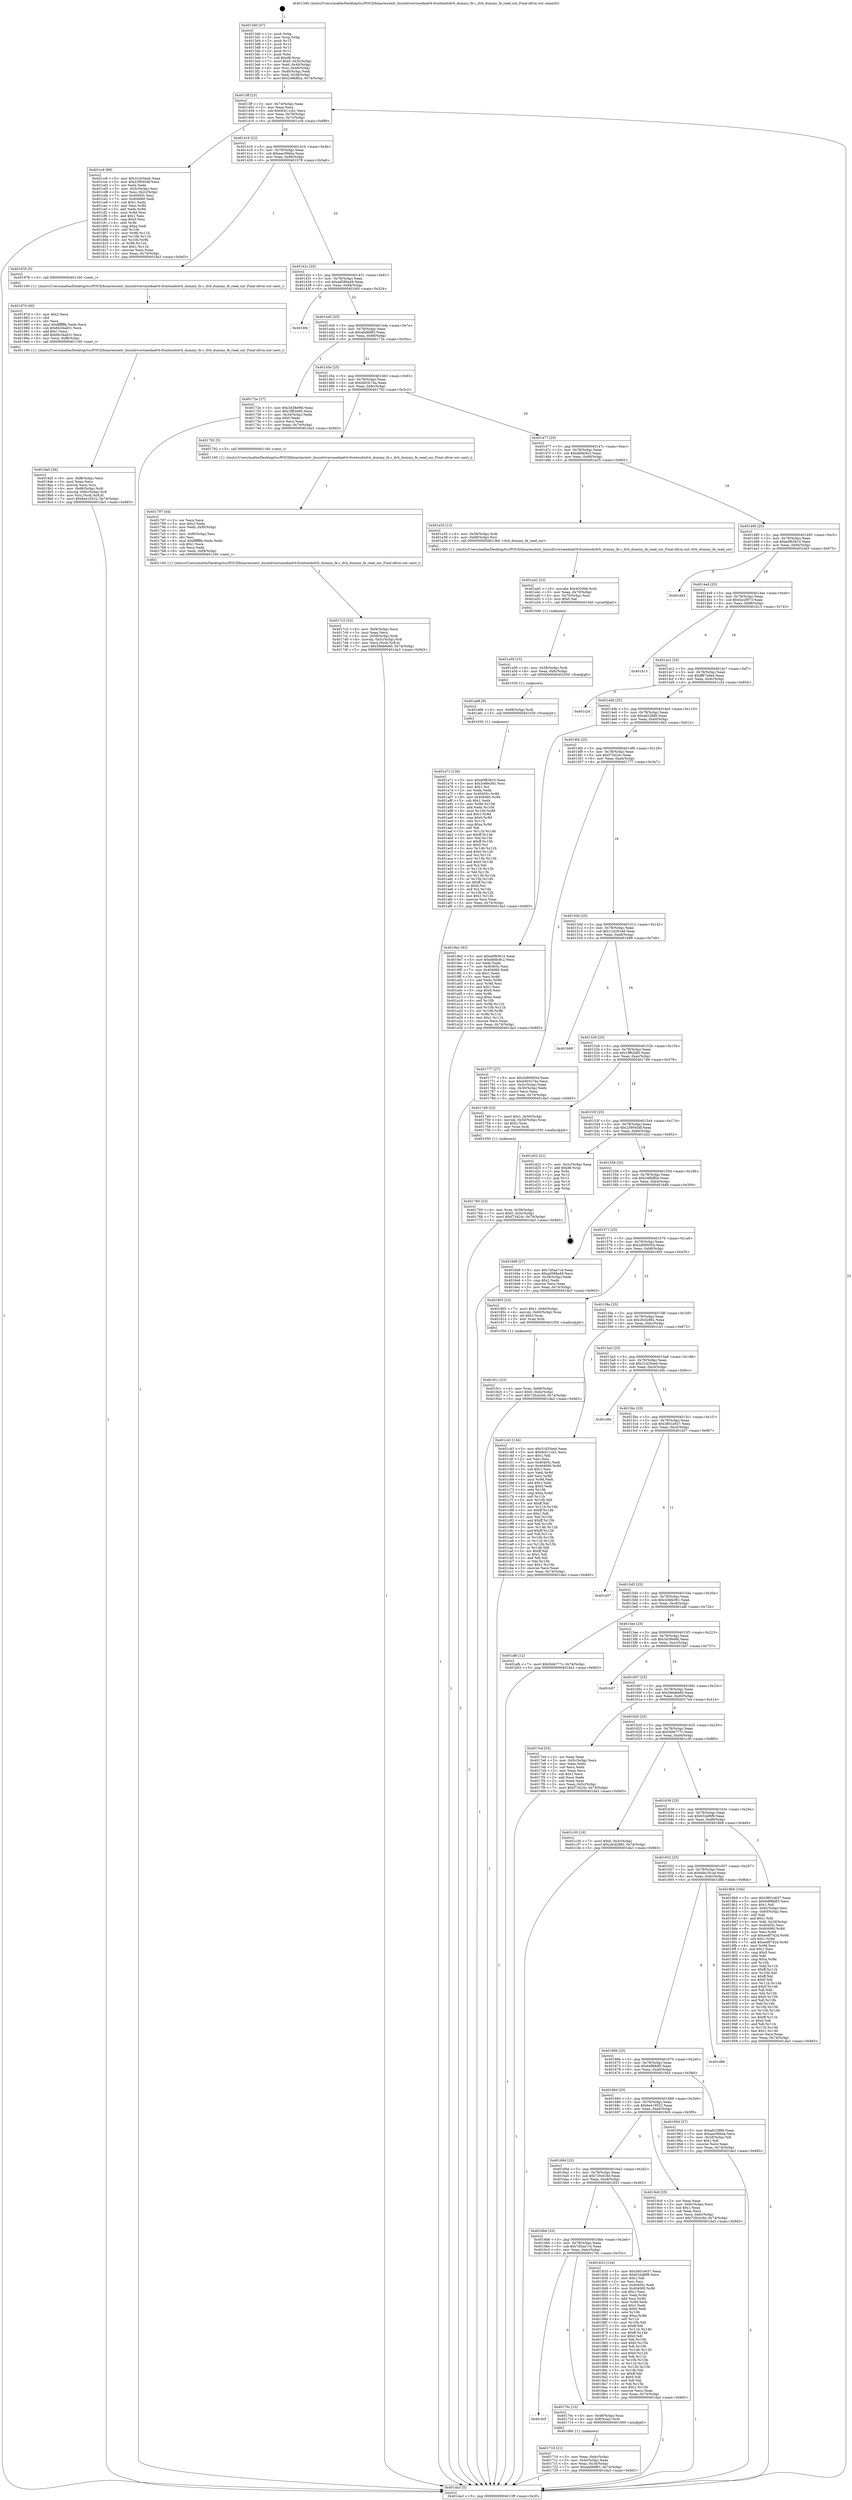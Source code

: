 digraph "0x4013d0" {
  label = "0x4013d0 (/mnt/c/Users/mathe/Desktop/tcc/POCII/binaries/extr_linuxdriversmediadvb-frontendsdvb_dummy_fe.c_dvb_dummy_fe_read_snr_Final-ollvm.out::main(0))"
  labelloc = "t"
  node[shape=record]

  Entry [label="",width=0.3,height=0.3,shape=circle,fillcolor=black,style=filled]
  "0x4013ff" [label="{
     0x4013ff [23]\l
     | [instrs]\l
     &nbsp;&nbsp;0x4013ff \<+3\>: mov -0x74(%rbp),%eax\l
     &nbsp;&nbsp;0x401402 \<+2\>: mov %eax,%ecx\l
     &nbsp;&nbsp;0x401404 \<+6\>: sub $0x9cb11cb1,%ecx\l
     &nbsp;&nbsp;0x40140a \<+3\>: mov %eax,-0x78(%rbp)\l
     &nbsp;&nbsp;0x40140d \<+3\>: mov %ecx,-0x7c(%rbp)\l
     &nbsp;&nbsp;0x401410 \<+6\>: je 0000000000401cc9 \<main+0x8f9\>\l
  }"]
  "0x401cc9" [label="{
     0x401cc9 [89]\l
     | [instrs]\l
     &nbsp;&nbsp;0x401cc9 \<+5\>: mov $0x31d35eeb,%eax\l
     &nbsp;&nbsp;0x401cce \<+5\>: mov $0x239045df,%ecx\l
     &nbsp;&nbsp;0x401cd3 \<+2\>: xor %edx,%edx\l
     &nbsp;&nbsp;0x401cd5 \<+3\>: mov -0x3c(%rbp),%esi\l
     &nbsp;&nbsp;0x401cd8 \<+3\>: mov %esi,-0x2c(%rbp)\l
     &nbsp;&nbsp;0x401cdb \<+7\>: mov 0x40405c,%esi\l
     &nbsp;&nbsp;0x401ce2 \<+7\>: mov 0x404060,%edi\l
     &nbsp;&nbsp;0x401ce9 \<+3\>: sub $0x1,%edx\l
     &nbsp;&nbsp;0x401cec \<+3\>: mov %esi,%r8d\l
     &nbsp;&nbsp;0x401cef \<+3\>: add %edx,%r8d\l
     &nbsp;&nbsp;0x401cf2 \<+4\>: imul %r8d,%esi\l
     &nbsp;&nbsp;0x401cf6 \<+3\>: and $0x1,%esi\l
     &nbsp;&nbsp;0x401cf9 \<+3\>: cmp $0x0,%esi\l
     &nbsp;&nbsp;0x401cfc \<+4\>: sete %r9b\l
     &nbsp;&nbsp;0x401d00 \<+3\>: cmp $0xa,%edi\l
     &nbsp;&nbsp;0x401d03 \<+4\>: setl %r10b\l
     &nbsp;&nbsp;0x401d07 \<+3\>: mov %r9b,%r11b\l
     &nbsp;&nbsp;0x401d0a \<+3\>: and %r10b,%r11b\l
     &nbsp;&nbsp;0x401d0d \<+3\>: xor %r10b,%r9b\l
     &nbsp;&nbsp;0x401d10 \<+3\>: or %r9b,%r11b\l
     &nbsp;&nbsp;0x401d13 \<+4\>: test $0x1,%r11b\l
     &nbsp;&nbsp;0x401d17 \<+3\>: cmovne %ecx,%eax\l
     &nbsp;&nbsp;0x401d1a \<+3\>: mov %eax,-0x74(%rbp)\l
     &nbsp;&nbsp;0x401d1d \<+5\>: jmp 0000000000401da3 \<main+0x9d3\>\l
  }"]
  "0x401416" [label="{
     0x401416 [22]\l
     | [instrs]\l
     &nbsp;&nbsp;0x401416 \<+5\>: jmp 000000000040141b \<main+0x4b\>\l
     &nbsp;&nbsp;0x40141b \<+3\>: mov -0x78(%rbp),%eax\l
     &nbsp;&nbsp;0x40141e \<+5\>: sub $0xaac06bba,%eax\l
     &nbsp;&nbsp;0x401423 \<+3\>: mov %eax,-0x80(%rbp)\l
     &nbsp;&nbsp;0x401426 \<+6\>: je 0000000000401978 \<main+0x5a8\>\l
  }"]
  Exit [label="",width=0.3,height=0.3,shape=circle,fillcolor=black,style=filled,peripheries=2]
  "0x401978" [label="{
     0x401978 [5]\l
     | [instrs]\l
     &nbsp;&nbsp;0x401978 \<+5\>: call 0000000000401160 \<next_i\>\l
     | [calls]\l
     &nbsp;&nbsp;0x401160 \{1\} (/mnt/c/Users/mathe/Desktop/tcc/POCII/binaries/extr_linuxdriversmediadvb-frontendsdvb_dummy_fe.c_dvb_dummy_fe_read_snr_Final-ollvm.out::next_i)\l
  }"]
  "0x40142c" [label="{
     0x40142c [25]\l
     | [instrs]\l
     &nbsp;&nbsp;0x40142c \<+5\>: jmp 0000000000401431 \<main+0x61\>\l
     &nbsp;&nbsp;0x401431 \<+3\>: mov -0x78(%rbp),%eax\l
     &nbsp;&nbsp;0x401434 \<+5\>: sub $0xad588a49,%eax\l
     &nbsp;&nbsp;0x401439 \<+6\>: mov %eax,-0x84(%rbp)\l
     &nbsp;&nbsp;0x40143f \<+6\>: je 00000000004016f4 \<main+0x324\>\l
  }"]
  "0x401a71" [label="{
     0x401a71 [138]\l
     | [instrs]\l
     &nbsp;&nbsp;0x401a71 \<+5\>: mov $0xe0f83810,%eax\l
     &nbsp;&nbsp;0x401a76 \<+5\>: mov $0x3c66e361,%esi\l
     &nbsp;&nbsp;0x401a7b \<+2\>: mov $0x1,%cl\l
     &nbsp;&nbsp;0x401a7d \<+2\>: xor %edx,%edx\l
     &nbsp;&nbsp;0x401a7f \<+8\>: mov 0x40405c,%r8d\l
     &nbsp;&nbsp;0x401a87 \<+8\>: mov 0x404060,%r9d\l
     &nbsp;&nbsp;0x401a8f \<+3\>: sub $0x1,%edx\l
     &nbsp;&nbsp;0x401a92 \<+3\>: mov %r8d,%r10d\l
     &nbsp;&nbsp;0x401a95 \<+3\>: add %edx,%r10d\l
     &nbsp;&nbsp;0x401a98 \<+4\>: imul %r10d,%r8d\l
     &nbsp;&nbsp;0x401a9c \<+4\>: and $0x1,%r8d\l
     &nbsp;&nbsp;0x401aa0 \<+4\>: cmp $0x0,%r8d\l
     &nbsp;&nbsp;0x401aa4 \<+4\>: sete %r11b\l
     &nbsp;&nbsp;0x401aa8 \<+4\>: cmp $0xa,%r9d\l
     &nbsp;&nbsp;0x401aac \<+3\>: setl %bl\l
     &nbsp;&nbsp;0x401aaf \<+3\>: mov %r11b,%r14b\l
     &nbsp;&nbsp;0x401ab2 \<+4\>: xor $0xff,%r14b\l
     &nbsp;&nbsp;0x401ab6 \<+3\>: mov %bl,%r15b\l
     &nbsp;&nbsp;0x401ab9 \<+4\>: xor $0xff,%r15b\l
     &nbsp;&nbsp;0x401abd \<+3\>: xor $0x0,%cl\l
     &nbsp;&nbsp;0x401ac0 \<+3\>: mov %r14b,%r12b\l
     &nbsp;&nbsp;0x401ac3 \<+4\>: and $0x0,%r12b\l
     &nbsp;&nbsp;0x401ac7 \<+3\>: and %cl,%r11b\l
     &nbsp;&nbsp;0x401aca \<+3\>: mov %r15b,%r13b\l
     &nbsp;&nbsp;0x401acd \<+4\>: and $0x0,%r13b\l
     &nbsp;&nbsp;0x401ad1 \<+2\>: and %cl,%bl\l
     &nbsp;&nbsp;0x401ad3 \<+3\>: or %r11b,%r12b\l
     &nbsp;&nbsp;0x401ad6 \<+3\>: or %bl,%r13b\l
     &nbsp;&nbsp;0x401ad9 \<+3\>: xor %r13b,%r12b\l
     &nbsp;&nbsp;0x401adc \<+3\>: or %r15b,%r14b\l
     &nbsp;&nbsp;0x401adf \<+4\>: xor $0xff,%r14b\l
     &nbsp;&nbsp;0x401ae3 \<+3\>: or $0x0,%cl\l
     &nbsp;&nbsp;0x401ae6 \<+3\>: and %cl,%r14b\l
     &nbsp;&nbsp;0x401ae9 \<+3\>: or %r14b,%r12b\l
     &nbsp;&nbsp;0x401aec \<+4\>: test $0x1,%r12b\l
     &nbsp;&nbsp;0x401af0 \<+3\>: cmovne %esi,%eax\l
     &nbsp;&nbsp;0x401af3 \<+3\>: mov %eax,-0x74(%rbp)\l
     &nbsp;&nbsp;0x401af6 \<+5\>: jmp 0000000000401da3 \<main+0x9d3\>\l
  }"]
  "0x4016f4" [label="{
     0x4016f4\l
  }", style=dashed]
  "0x401445" [label="{
     0x401445 [25]\l
     | [instrs]\l
     &nbsp;&nbsp;0x401445 \<+5\>: jmp 000000000040144a \<main+0x7a\>\l
     &nbsp;&nbsp;0x40144a \<+3\>: mov -0x78(%rbp),%eax\l
     &nbsp;&nbsp;0x40144d \<+5\>: sub $0xafa9df83,%eax\l
     &nbsp;&nbsp;0x401452 \<+6\>: mov %eax,-0x88(%rbp)\l
     &nbsp;&nbsp;0x401458 \<+6\>: je 000000000040172e \<main+0x35e\>\l
  }"]
  "0x401a68" [label="{
     0x401a68 [9]\l
     | [instrs]\l
     &nbsp;&nbsp;0x401a68 \<+4\>: mov -0x68(%rbp),%rdi\l
     &nbsp;&nbsp;0x401a6c \<+5\>: call 0000000000401030 \<free@plt\>\l
     | [calls]\l
     &nbsp;&nbsp;0x401030 \{1\} (unknown)\l
  }"]
  "0x40172e" [label="{
     0x40172e [27]\l
     | [instrs]\l
     &nbsp;&nbsp;0x40172e \<+5\>: mov $0x3d38e9fd,%eax\l
     &nbsp;&nbsp;0x401733 \<+5\>: mov $0x1ff82b85,%ecx\l
     &nbsp;&nbsp;0x401738 \<+3\>: mov -0x34(%rbp),%edx\l
     &nbsp;&nbsp;0x40173b \<+3\>: cmp $0x0,%edx\l
     &nbsp;&nbsp;0x40173e \<+3\>: cmove %ecx,%eax\l
     &nbsp;&nbsp;0x401741 \<+3\>: mov %eax,-0x74(%rbp)\l
     &nbsp;&nbsp;0x401744 \<+5\>: jmp 0000000000401da3 \<main+0x9d3\>\l
  }"]
  "0x40145e" [label="{
     0x40145e [25]\l
     | [instrs]\l
     &nbsp;&nbsp;0x40145e \<+5\>: jmp 0000000000401463 \<main+0x93\>\l
     &nbsp;&nbsp;0x401463 \<+3\>: mov -0x78(%rbp),%eax\l
     &nbsp;&nbsp;0x401466 \<+5\>: sub $0xd403c74a,%eax\l
     &nbsp;&nbsp;0x40146b \<+6\>: mov %eax,-0x8c(%rbp)\l
     &nbsp;&nbsp;0x401471 \<+6\>: je 0000000000401792 \<main+0x3c2\>\l
  }"]
  "0x401a59" [label="{
     0x401a59 [15]\l
     | [instrs]\l
     &nbsp;&nbsp;0x401a59 \<+4\>: mov -0x58(%rbp),%rdi\l
     &nbsp;&nbsp;0x401a5d \<+6\>: mov %eax,-0xfc(%rbp)\l
     &nbsp;&nbsp;0x401a63 \<+5\>: call 0000000000401030 \<free@plt\>\l
     | [calls]\l
     &nbsp;&nbsp;0x401030 \{1\} (unknown)\l
  }"]
  "0x401792" [label="{
     0x401792 [5]\l
     | [instrs]\l
     &nbsp;&nbsp;0x401792 \<+5\>: call 0000000000401160 \<next_i\>\l
     | [calls]\l
     &nbsp;&nbsp;0x401160 \{1\} (/mnt/c/Users/mathe/Desktop/tcc/POCII/binaries/extr_linuxdriversmediadvb-frontendsdvb_dummy_fe.c_dvb_dummy_fe_read_snr_Final-ollvm.out::next_i)\l
  }"]
  "0x401477" [label="{
     0x401477 [25]\l
     | [instrs]\l
     &nbsp;&nbsp;0x401477 \<+5\>: jmp 000000000040147c \<main+0xac\>\l
     &nbsp;&nbsp;0x40147c \<+3\>: mov -0x78(%rbp),%eax\l
     &nbsp;&nbsp;0x40147f \<+5\>: sub $0xdbfdc9c2,%eax\l
     &nbsp;&nbsp;0x401484 \<+6\>: mov %eax,-0x90(%rbp)\l
     &nbsp;&nbsp;0x40148a \<+6\>: je 0000000000401a35 \<main+0x665\>\l
  }"]
  "0x401a42" [label="{
     0x401a42 [23]\l
     | [instrs]\l
     &nbsp;&nbsp;0x401a42 \<+10\>: movabs $0x4020b6,%rdi\l
     &nbsp;&nbsp;0x401a4c \<+3\>: mov %eax,-0x70(%rbp)\l
     &nbsp;&nbsp;0x401a4f \<+3\>: mov -0x70(%rbp),%esi\l
     &nbsp;&nbsp;0x401a52 \<+2\>: mov $0x0,%al\l
     &nbsp;&nbsp;0x401a54 \<+5\>: call 0000000000401040 \<printf@plt\>\l
     | [calls]\l
     &nbsp;&nbsp;0x401040 \{1\} (unknown)\l
  }"]
  "0x401a35" [label="{
     0x401a35 [13]\l
     | [instrs]\l
     &nbsp;&nbsp;0x401a35 \<+4\>: mov -0x58(%rbp),%rdi\l
     &nbsp;&nbsp;0x401a39 \<+4\>: mov -0x68(%rbp),%rsi\l
     &nbsp;&nbsp;0x401a3d \<+5\>: call 00000000004013b0 \<dvb_dummy_fe_read_snr\>\l
     | [calls]\l
     &nbsp;&nbsp;0x4013b0 \{1\} (/mnt/c/Users/mathe/Desktop/tcc/POCII/binaries/extr_linuxdriversmediadvb-frontendsdvb_dummy_fe.c_dvb_dummy_fe_read_snr_Final-ollvm.out::dvb_dummy_fe_read_snr)\l
  }"]
  "0x401490" [label="{
     0x401490 [25]\l
     | [instrs]\l
     &nbsp;&nbsp;0x401490 \<+5\>: jmp 0000000000401495 \<main+0xc5\>\l
     &nbsp;&nbsp;0x401495 \<+3\>: mov -0x78(%rbp),%eax\l
     &nbsp;&nbsp;0x401498 \<+5\>: sub $0xe0f83810,%eax\l
     &nbsp;&nbsp;0x40149d \<+6\>: mov %eax,-0x94(%rbp)\l
     &nbsp;&nbsp;0x4014a3 \<+6\>: je 0000000000401d43 \<main+0x973\>\l
  }"]
  "0x4019a5" [label="{
     0x4019a5 [36]\l
     | [instrs]\l
     &nbsp;&nbsp;0x4019a5 \<+6\>: mov -0xf8(%rbp),%ecx\l
     &nbsp;&nbsp;0x4019ab \<+3\>: imul %eax,%ecx\l
     &nbsp;&nbsp;0x4019ae \<+3\>: movslq %ecx,%rsi\l
     &nbsp;&nbsp;0x4019b1 \<+4\>: mov -0x68(%rbp),%rdi\l
     &nbsp;&nbsp;0x4019b5 \<+4\>: movslq -0x6c(%rbp),%r8\l
     &nbsp;&nbsp;0x4019b9 \<+4\>: mov %rsi,(%rdi,%r8,8)\l
     &nbsp;&nbsp;0x4019bd \<+7\>: movl $0x6e419522,-0x74(%rbp)\l
     &nbsp;&nbsp;0x4019c4 \<+5\>: jmp 0000000000401da3 \<main+0x9d3\>\l
  }"]
  "0x401d43" [label="{
     0x401d43\l
  }", style=dashed]
  "0x4014a9" [label="{
     0x4014a9 [25]\l
     | [instrs]\l
     &nbsp;&nbsp;0x4014a9 \<+5\>: jmp 00000000004014ae \<main+0xde\>\l
     &nbsp;&nbsp;0x4014ae \<+3\>: mov -0x78(%rbp),%eax\l
     &nbsp;&nbsp;0x4014b1 \<+5\>: sub $0xf2e2f973,%eax\l
     &nbsp;&nbsp;0x4014b6 \<+6\>: mov %eax,-0x98(%rbp)\l
     &nbsp;&nbsp;0x4014bc \<+6\>: je 0000000000401b13 \<main+0x743\>\l
  }"]
  "0x40197d" [label="{
     0x40197d [40]\l
     | [instrs]\l
     &nbsp;&nbsp;0x40197d \<+5\>: mov $0x2,%ecx\l
     &nbsp;&nbsp;0x401982 \<+1\>: cltd\l
     &nbsp;&nbsp;0x401983 \<+2\>: idiv %ecx\l
     &nbsp;&nbsp;0x401985 \<+6\>: imul $0xfffffffe,%edx,%ecx\l
     &nbsp;&nbsp;0x40198b \<+6\>: sub $0x6b34ad31,%ecx\l
     &nbsp;&nbsp;0x401991 \<+3\>: add $0x1,%ecx\l
     &nbsp;&nbsp;0x401994 \<+6\>: add $0x6b34ad31,%ecx\l
     &nbsp;&nbsp;0x40199a \<+6\>: mov %ecx,-0xf8(%rbp)\l
     &nbsp;&nbsp;0x4019a0 \<+5\>: call 0000000000401160 \<next_i\>\l
     | [calls]\l
     &nbsp;&nbsp;0x401160 \{1\} (/mnt/c/Users/mathe/Desktop/tcc/POCII/binaries/extr_linuxdriversmediadvb-frontendsdvb_dummy_fe.c_dvb_dummy_fe_read_snr_Final-ollvm.out::next_i)\l
  }"]
  "0x401b13" [label="{
     0x401b13\l
  }", style=dashed]
  "0x4014c2" [label="{
     0x4014c2 [25]\l
     | [instrs]\l
     &nbsp;&nbsp;0x4014c2 \<+5\>: jmp 00000000004014c7 \<main+0xf7\>\l
     &nbsp;&nbsp;0x4014c7 \<+3\>: mov -0x78(%rbp),%eax\l
     &nbsp;&nbsp;0x4014ca \<+5\>: sub $0xff67a9a4,%eax\l
     &nbsp;&nbsp;0x4014cf \<+6\>: mov %eax,-0x9c(%rbp)\l
     &nbsp;&nbsp;0x4014d5 \<+6\>: je 0000000000401c24 \<main+0x854\>\l
  }"]
  "0x40181c" [label="{
     0x40181c [23]\l
     | [instrs]\l
     &nbsp;&nbsp;0x40181c \<+4\>: mov %rax,-0x68(%rbp)\l
     &nbsp;&nbsp;0x401820 \<+7\>: movl $0x0,-0x6c(%rbp)\l
     &nbsp;&nbsp;0x401827 \<+7\>: movl $0x72fcd16d,-0x74(%rbp)\l
     &nbsp;&nbsp;0x40182e \<+5\>: jmp 0000000000401da3 \<main+0x9d3\>\l
  }"]
  "0x401c24" [label="{
     0x401c24\l
  }", style=dashed]
  "0x4014db" [label="{
     0x4014db [25]\l
     | [instrs]\l
     &nbsp;&nbsp;0x4014db \<+5\>: jmp 00000000004014e0 \<main+0x110\>\l
     &nbsp;&nbsp;0x4014e0 \<+3\>: mov -0x78(%rbp),%eax\l
     &nbsp;&nbsp;0x4014e3 \<+5\>: sub $0xa622886,%eax\l
     &nbsp;&nbsp;0x4014e8 \<+6\>: mov %eax,-0xa0(%rbp)\l
     &nbsp;&nbsp;0x4014ee \<+6\>: je 00000000004019e2 \<main+0x612\>\l
  }"]
  "0x4017c3" [label="{
     0x4017c3 [33]\l
     | [instrs]\l
     &nbsp;&nbsp;0x4017c3 \<+6\>: mov -0xf4(%rbp),%ecx\l
     &nbsp;&nbsp;0x4017c9 \<+3\>: imul %eax,%ecx\l
     &nbsp;&nbsp;0x4017cc \<+4\>: mov -0x58(%rbp),%rdi\l
     &nbsp;&nbsp;0x4017d0 \<+4\>: movslq -0x5c(%rbp),%r8\l
     &nbsp;&nbsp;0x4017d4 \<+4\>: mov %ecx,(%rdi,%r8,4)\l
     &nbsp;&nbsp;0x4017d8 \<+7\>: movl $0x58eb6e60,-0x74(%rbp)\l
     &nbsp;&nbsp;0x4017df \<+5\>: jmp 0000000000401da3 \<main+0x9d3\>\l
  }"]
  "0x4019e2" [label="{
     0x4019e2 [83]\l
     | [instrs]\l
     &nbsp;&nbsp;0x4019e2 \<+5\>: mov $0xe0f83810,%eax\l
     &nbsp;&nbsp;0x4019e7 \<+5\>: mov $0xdbfdc9c2,%ecx\l
     &nbsp;&nbsp;0x4019ec \<+2\>: xor %edx,%edx\l
     &nbsp;&nbsp;0x4019ee \<+7\>: mov 0x40405c,%esi\l
     &nbsp;&nbsp;0x4019f5 \<+7\>: mov 0x404060,%edi\l
     &nbsp;&nbsp;0x4019fc \<+3\>: sub $0x1,%edx\l
     &nbsp;&nbsp;0x4019ff \<+3\>: mov %esi,%r8d\l
     &nbsp;&nbsp;0x401a02 \<+3\>: add %edx,%r8d\l
     &nbsp;&nbsp;0x401a05 \<+4\>: imul %r8d,%esi\l
     &nbsp;&nbsp;0x401a09 \<+3\>: and $0x1,%esi\l
     &nbsp;&nbsp;0x401a0c \<+3\>: cmp $0x0,%esi\l
     &nbsp;&nbsp;0x401a0f \<+4\>: sete %r9b\l
     &nbsp;&nbsp;0x401a13 \<+3\>: cmp $0xa,%edi\l
     &nbsp;&nbsp;0x401a16 \<+4\>: setl %r10b\l
     &nbsp;&nbsp;0x401a1a \<+3\>: mov %r9b,%r11b\l
     &nbsp;&nbsp;0x401a1d \<+3\>: and %r10b,%r11b\l
     &nbsp;&nbsp;0x401a20 \<+3\>: xor %r10b,%r9b\l
     &nbsp;&nbsp;0x401a23 \<+3\>: or %r9b,%r11b\l
     &nbsp;&nbsp;0x401a26 \<+4\>: test $0x1,%r11b\l
     &nbsp;&nbsp;0x401a2a \<+3\>: cmovne %ecx,%eax\l
     &nbsp;&nbsp;0x401a2d \<+3\>: mov %eax,-0x74(%rbp)\l
     &nbsp;&nbsp;0x401a30 \<+5\>: jmp 0000000000401da3 \<main+0x9d3\>\l
  }"]
  "0x4014f4" [label="{
     0x4014f4 [25]\l
     | [instrs]\l
     &nbsp;&nbsp;0x4014f4 \<+5\>: jmp 00000000004014f9 \<main+0x129\>\l
     &nbsp;&nbsp;0x4014f9 \<+3\>: mov -0x78(%rbp),%eax\l
     &nbsp;&nbsp;0x4014fc \<+5\>: sub $0xf73424c,%eax\l
     &nbsp;&nbsp;0x401501 \<+6\>: mov %eax,-0xa4(%rbp)\l
     &nbsp;&nbsp;0x401507 \<+6\>: je 0000000000401777 \<main+0x3a7\>\l
  }"]
  "0x401797" [label="{
     0x401797 [44]\l
     | [instrs]\l
     &nbsp;&nbsp;0x401797 \<+2\>: xor %ecx,%ecx\l
     &nbsp;&nbsp;0x401799 \<+5\>: mov $0x2,%edx\l
     &nbsp;&nbsp;0x40179e \<+6\>: mov %edx,-0xf0(%rbp)\l
     &nbsp;&nbsp;0x4017a4 \<+1\>: cltd\l
     &nbsp;&nbsp;0x4017a5 \<+6\>: mov -0xf0(%rbp),%esi\l
     &nbsp;&nbsp;0x4017ab \<+2\>: idiv %esi\l
     &nbsp;&nbsp;0x4017ad \<+6\>: imul $0xfffffffe,%edx,%edx\l
     &nbsp;&nbsp;0x4017b3 \<+3\>: sub $0x1,%ecx\l
     &nbsp;&nbsp;0x4017b6 \<+2\>: sub %ecx,%edx\l
     &nbsp;&nbsp;0x4017b8 \<+6\>: mov %edx,-0xf4(%rbp)\l
     &nbsp;&nbsp;0x4017be \<+5\>: call 0000000000401160 \<next_i\>\l
     | [calls]\l
     &nbsp;&nbsp;0x401160 \{1\} (/mnt/c/Users/mathe/Desktop/tcc/POCII/binaries/extr_linuxdriversmediadvb-frontendsdvb_dummy_fe.c_dvb_dummy_fe_read_snr_Final-ollvm.out::next_i)\l
  }"]
  "0x401777" [label="{
     0x401777 [27]\l
     | [instrs]\l
     &nbsp;&nbsp;0x401777 \<+5\>: mov $0x2d009554,%eax\l
     &nbsp;&nbsp;0x40177c \<+5\>: mov $0xd403c74a,%ecx\l
     &nbsp;&nbsp;0x401781 \<+3\>: mov -0x5c(%rbp),%edx\l
     &nbsp;&nbsp;0x401784 \<+3\>: cmp -0x50(%rbp),%edx\l
     &nbsp;&nbsp;0x401787 \<+3\>: cmovl %ecx,%eax\l
     &nbsp;&nbsp;0x40178a \<+3\>: mov %eax,-0x74(%rbp)\l
     &nbsp;&nbsp;0x40178d \<+5\>: jmp 0000000000401da3 \<main+0x9d3\>\l
  }"]
  "0x40150d" [label="{
     0x40150d [25]\l
     | [instrs]\l
     &nbsp;&nbsp;0x40150d \<+5\>: jmp 0000000000401512 \<main+0x142\>\l
     &nbsp;&nbsp;0x401512 \<+3\>: mov -0x78(%rbp),%eax\l
     &nbsp;&nbsp;0x401515 \<+5\>: sub $0x124291dd,%eax\l
     &nbsp;&nbsp;0x40151a \<+6\>: mov %eax,-0xa8(%rbp)\l
     &nbsp;&nbsp;0x401520 \<+6\>: je 0000000000401b99 \<main+0x7c9\>\l
  }"]
  "0x401760" [label="{
     0x401760 [23]\l
     | [instrs]\l
     &nbsp;&nbsp;0x401760 \<+4\>: mov %rax,-0x58(%rbp)\l
     &nbsp;&nbsp;0x401764 \<+7\>: movl $0x0,-0x5c(%rbp)\l
     &nbsp;&nbsp;0x40176b \<+7\>: movl $0xf73424c,-0x74(%rbp)\l
     &nbsp;&nbsp;0x401772 \<+5\>: jmp 0000000000401da3 \<main+0x9d3\>\l
  }"]
  "0x401b99" [label="{
     0x401b99\l
  }", style=dashed]
  "0x401526" [label="{
     0x401526 [25]\l
     | [instrs]\l
     &nbsp;&nbsp;0x401526 \<+5\>: jmp 000000000040152b \<main+0x15b\>\l
     &nbsp;&nbsp;0x40152b \<+3\>: mov -0x78(%rbp),%eax\l
     &nbsp;&nbsp;0x40152e \<+5\>: sub $0x1ff82b85,%eax\l
     &nbsp;&nbsp;0x401533 \<+6\>: mov %eax,-0xac(%rbp)\l
     &nbsp;&nbsp;0x401539 \<+6\>: je 0000000000401749 \<main+0x379\>\l
  }"]
  "0x401719" [label="{
     0x401719 [21]\l
     | [instrs]\l
     &nbsp;&nbsp;0x401719 \<+3\>: mov %eax,-0x4c(%rbp)\l
     &nbsp;&nbsp;0x40171c \<+3\>: mov -0x4c(%rbp),%eax\l
     &nbsp;&nbsp;0x40171f \<+3\>: mov %eax,-0x34(%rbp)\l
     &nbsp;&nbsp;0x401722 \<+7\>: movl $0xafa9df83,-0x74(%rbp)\l
     &nbsp;&nbsp;0x401729 \<+5\>: jmp 0000000000401da3 \<main+0x9d3\>\l
  }"]
  "0x401749" [label="{
     0x401749 [23]\l
     | [instrs]\l
     &nbsp;&nbsp;0x401749 \<+7\>: movl $0x1,-0x50(%rbp)\l
     &nbsp;&nbsp;0x401750 \<+4\>: movslq -0x50(%rbp),%rax\l
     &nbsp;&nbsp;0x401754 \<+4\>: shl $0x2,%rax\l
     &nbsp;&nbsp;0x401758 \<+3\>: mov %rax,%rdi\l
     &nbsp;&nbsp;0x40175b \<+5\>: call 0000000000401050 \<malloc@plt\>\l
     | [calls]\l
     &nbsp;&nbsp;0x401050 \{1\} (unknown)\l
  }"]
  "0x40153f" [label="{
     0x40153f [25]\l
     | [instrs]\l
     &nbsp;&nbsp;0x40153f \<+5\>: jmp 0000000000401544 \<main+0x174\>\l
     &nbsp;&nbsp;0x401544 \<+3\>: mov -0x78(%rbp),%eax\l
     &nbsp;&nbsp;0x401547 \<+5\>: sub $0x239045df,%eax\l
     &nbsp;&nbsp;0x40154c \<+6\>: mov %eax,-0xb0(%rbp)\l
     &nbsp;&nbsp;0x401552 \<+6\>: je 0000000000401d22 \<main+0x952\>\l
  }"]
  "0x4016cf" [label="{
     0x4016cf\l
  }", style=dashed]
  "0x401d22" [label="{
     0x401d22 [21]\l
     | [instrs]\l
     &nbsp;&nbsp;0x401d22 \<+3\>: mov -0x2c(%rbp),%eax\l
     &nbsp;&nbsp;0x401d25 \<+7\>: add $0xd8,%rsp\l
     &nbsp;&nbsp;0x401d2c \<+1\>: pop %rbx\l
     &nbsp;&nbsp;0x401d2d \<+2\>: pop %r12\l
     &nbsp;&nbsp;0x401d2f \<+2\>: pop %r13\l
     &nbsp;&nbsp;0x401d31 \<+2\>: pop %r14\l
     &nbsp;&nbsp;0x401d33 \<+2\>: pop %r15\l
     &nbsp;&nbsp;0x401d35 \<+1\>: pop %rbp\l
     &nbsp;&nbsp;0x401d36 \<+1\>: ret\l
  }"]
  "0x401558" [label="{
     0x401558 [25]\l
     | [instrs]\l
     &nbsp;&nbsp;0x401558 \<+5\>: jmp 000000000040155d \<main+0x18d\>\l
     &nbsp;&nbsp;0x40155d \<+3\>: mov -0x78(%rbp),%eax\l
     &nbsp;&nbsp;0x401560 \<+5\>: sub $0x248bff2a,%eax\l
     &nbsp;&nbsp;0x401565 \<+6\>: mov %eax,-0xb4(%rbp)\l
     &nbsp;&nbsp;0x40156b \<+6\>: je 00000000004016d9 \<main+0x309\>\l
  }"]
  "0x40170c" [label="{
     0x40170c [13]\l
     | [instrs]\l
     &nbsp;&nbsp;0x40170c \<+4\>: mov -0x48(%rbp),%rax\l
     &nbsp;&nbsp;0x401710 \<+4\>: mov 0x8(%rax),%rdi\l
     &nbsp;&nbsp;0x401714 \<+5\>: call 0000000000401060 \<atoi@plt\>\l
     | [calls]\l
     &nbsp;&nbsp;0x401060 \{1\} (unknown)\l
  }"]
  "0x4016d9" [label="{
     0x4016d9 [27]\l
     | [instrs]\l
     &nbsp;&nbsp;0x4016d9 \<+5\>: mov $0x7d5aa7c4,%eax\l
     &nbsp;&nbsp;0x4016de \<+5\>: mov $0xad588a49,%ecx\l
     &nbsp;&nbsp;0x4016e3 \<+3\>: mov -0x38(%rbp),%edx\l
     &nbsp;&nbsp;0x4016e6 \<+3\>: cmp $0x2,%edx\l
     &nbsp;&nbsp;0x4016e9 \<+3\>: cmovne %ecx,%eax\l
     &nbsp;&nbsp;0x4016ec \<+3\>: mov %eax,-0x74(%rbp)\l
     &nbsp;&nbsp;0x4016ef \<+5\>: jmp 0000000000401da3 \<main+0x9d3\>\l
  }"]
  "0x401571" [label="{
     0x401571 [25]\l
     | [instrs]\l
     &nbsp;&nbsp;0x401571 \<+5\>: jmp 0000000000401576 \<main+0x1a6\>\l
     &nbsp;&nbsp;0x401576 \<+3\>: mov -0x78(%rbp),%eax\l
     &nbsp;&nbsp;0x401579 \<+5\>: sub $0x2d009554,%eax\l
     &nbsp;&nbsp;0x40157e \<+6\>: mov %eax,-0xb8(%rbp)\l
     &nbsp;&nbsp;0x401584 \<+6\>: je 0000000000401805 \<main+0x435\>\l
  }"]
  "0x401da3" [label="{
     0x401da3 [5]\l
     | [instrs]\l
     &nbsp;&nbsp;0x401da3 \<+5\>: jmp 00000000004013ff \<main+0x2f\>\l
  }"]
  "0x4013d0" [label="{
     0x4013d0 [47]\l
     | [instrs]\l
     &nbsp;&nbsp;0x4013d0 \<+1\>: push %rbp\l
     &nbsp;&nbsp;0x4013d1 \<+3\>: mov %rsp,%rbp\l
     &nbsp;&nbsp;0x4013d4 \<+2\>: push %r15\l
     &nbsp;&nbsp;0x4013d6 \<+2\>: push %r14\l
     &nbsp;&nbsp;0x4013d8 \<+2\>: push %r13\l
     &nbsp;&nbsp;0x4013da \<+2\>: push %r12\l
     &nbsp;&nbsp;0x4013dc \<+1\>: push %rbx\l
     &nbsp;&nbsp;0x4013dd \<+7\>: sub $0xd8,%rsp\l
     &nbsp;&nbsp;0x4013e4 \<+7\>: movl $0x0,-0x3c(%rbp)\l
     &nbsp;&nbsp;0x4013eb \<+3\>: mov %edi,-0x40(%rbp)\l
     &nbsp;&nbsp;0x4013ee \<+4\>: mov %rsi,-0x48(%rbp)\l
     &nbsp;&nbsp;0x4013f2 \<+3\>: mov -0x40(%rbp),%edi\l
     &nbsp;&nbsp;0x4013f5 \<+3\>: mov %edi,-0x38(%rbp)\l
     &nbsp;&nbsp;0x4013f8 \<+7\>: movl $0x248bff2a,-0x74(%rbp)\l
  }"]
  "0x4016b6" [label="{
     0x4016b6 [25]\l
     | [instrs]\l
     &nbsp;&nbsp;0x4016b6 \<+5\>: jmp 00000000004016bb \<main+0x2eb\>\l
     &nbsp;&nbsp;0x4016bb \<+3\>: mov -0x78(%rbp),%eax\l
     &nbsp;&nbsp;0x4016be \<+5\>: sub $0x7d5aa7c4,%eax\l
     &nbsp;&nbsp;0x4016c3 \<+6\>: mov %eax,-0xec(%rbp)\l
     &nbsp;&nbsp;0x4016c9 \<+6\>: je 000000000040170c \<main+0x33c\>\l
  }"]
  "0x401805" [label="{
     0x401805 [23]\l
     | [instrs]\l
     &nbsp;&nbsp;0x401805 \<+7\>: movl $0x1,-0x60(%rbp)\l
     &nbsp;&nbsp;0x40180c \<+4\>: movslq -0x60(%rbp),%rax\l
     &nbsp;&nbsp;0x401810 \<+4\>: shl $0x3,%rax\l
     &nbsp;&nbsp;0x401814 \<+3\>: mov %rax,%rdi\l
     &nbsp;&nbsp;0x401817 \<+5\>: call 0000000000401050 \<malloc@plt\>\l
     | [calls]\l
     &nbsp;&nbsp;0x401050 \{1\} (unknown)\l
  }"]
  "0x40158a" [label="{
     0x40158a [25]\l
     | [instrs]\l
     &nbsp;&nbsp;0x40158a \<+5\>: jmp 000000000040158f \<main+0x1bf\>\l
     &nbsp;&nbsp;0x40158f \<+3\>: mov -0x78(%rbp),%eax\l
     &nbsp;&nbsp;0x401592 \<+5\>: sub $0x2fcd2882,%eax\l
     &nbsp;&nbsp;0x401597 \<+6\>: mov %eax,-0xbc(%rbp)\l
     &nbsp;&nbsp;0x40159d \<+6\>: je 0000000000401c43 \<main+0x873\>\l
  }"]
  "0x401833" [label="{
     0x401833 [134]\l
     | [instrs]\l
     &nbsp;&nbsp;0x401833 \<+5\>: mov $0x3801e637,%eax\l
     &nbsp;&nbsp;0x401838 \<+5\>: mov $0x632ef6f9,%ecx\l
     &nbsp;&nbsp;0x40183d \<+2\>: mov $0x1,%dl\l
     &nbsp;&nbsp;0x40183f \<+2\>: xor %esi,%esi\l
     &nbsp;&nbsp;0x401841 \<+7\>: mov 0x40405c,%edi\l
     &nbsp;&nbsp;0x401848 \<+8\>: mov 0x404060,%r8d\l
     &nbsp;&nbsp;0x401850 \<+3\>: sub $0x1,%esi\l
     &nbsp;&nbsp;0x401853 \<+3\>: mov %edi,%r9d\l
     &nbsp;&nbsp;0x401856 \<+3\>: add %esi,%r9d\l
     &nbsp;&nbsp;0x401859 \<+4\>: imul %r9d,%edi\l
     &nbsp;&nbsp;0x40185d \<+3\>: and $0x1,%edi\l
     &nbsp;&nbsp;0x401860 \<+3\>: cmp $0x0,%edi\l
     &nbsp;&nbsp;0x401863 \<+4\>: sete %r10b\l
     &nbsp;&nbsp;0x401867 \<+4\>: cmp $0xa,%r8d\l
     &nbsp;&nbsp;0x40186b \<+4\>: setl %r11b\l
     &nbsp;&nbsp;0x40186f \<+3\>: mov %r10b,%bl\l
     &nbsp;&nbsp;0x401872 \<+3\>: xor $0xff,%bl\l
     &nbsp;&nbsp;0x401875 \<+3\>: mov %r11b,%r14b\l
     &nbsp;&nbsp;0x401878 \<+4\>: xor $0xff,%r14b\l
     &nbsp;&nbsp;0x40187c \<+3\>: xor $0x0,%dl\l
     &nbsp;&nbsp;0x40187f \<+3\>: mov %bl,%r15b\l
     &nbsp;&nbsp;0x401882 \<+4\>: and $0x0,%r15b\l
     &nbsp;&nbsp;0x401886 \<+3\>: and %dl,%r10b\l
     &nbsp;&nbsp;0x401889 \<+3\>: mov %r14b,%r12b\l
     &nbsp;&nbsp;0x40188c \<+4\>: and $0x0,%r12b\l
     &nbsp;&nbsp;0x401890 \<+3\>: and %dl,%r11b\l
     &nbsp;&nbsp;0x401893 \<+3\>: or %r10b,%r15b\l
     &nbsp;&nbsp;0x401896 \<+3\>: or %r11b,%r12b\l
     &nbsp;&nbsp;0x401899 \<+3\>: xor %r12b,%r15b\l
     &nbsp;&nbsp;0x40189c \<+3\>: or %r14b,%bl\l
     &nbsp;&nbsp;0x40189f \<+3\>: xor $0xff,%bl\l
     &nbsp;&nbsp;0x4018a2 \<+3\>: or $0x0,%dl\l
     &nbsp;&nbsp;0x4018a5 \<+2\>: and %dl,%bl\l
     &nbsp;&nbsp;0x4018a7 \<+3\>: or %bl,%r15b\l
     &nbsp;&nbsp;0x4018aa \<+4\>: test $0x1,%r15b\l
     &nbsp;&nbsp;0x4018ae \<+3\>: cmovne %ecx,%eax\l
     &nbsp;&nbsp;0x4018b1 \<+3\>: mov %eax,-0x74(%rbp)\l
     &nbsp;&nbsp;0x4018b4 \<+5\>: jmp 0000000000401da3 \<main+0x9d3\>\l
  }"]
  "0x401c43" [label="{
     0x401c43 [134]\l
     | [instrs]\l
     &nbsp;&nbsp;0x401c43 \<+5\>: mov $0x31d35eeb,%eax\l
     &nbsp;&nbsp;0x401c48 \<+5\>: mov $0x9cb11cb1,%ecx\l
     &nbsp;&nbsp;0x401c4d \<+2\>: mov $0x1,%dl\l
     &nbsp;&nbsp;0x401c4f \<+2\>: xor %esi,%esi\l
     &nbsp;&nbsp;0x401c51 \<+7\>: mov 0x40405c,%edi\l
     &nbsp;&nbsp;0x401c58 \<+8\>: mov 0x404060,%r8d\l
     &nbsp;&nbsp;0x401c60 \<+3\>: sub $0x1,%esi\l
     &nbsp;&nbsp;0x401c63 \<+3\>: mov %edi,%r9d\l
     &nbsp;&nbsp;0x401c66 \<+3\>: add %esi,%r9d\l
     &nbsp;&nbsp;0x401c69 \<+4\>: imul %r9d,%edi\l
     &nbsp;&nbsp;0x401c6d \<+3\>: and $0x1,%edi\l
     &nbsp;&nbsp;0x401c70 \<+3\>: cmp $0x0,%edi\l
     &nbsp;&nbsp;0x401c73 \<+4\>: sete %r10b\l
     &nbsp;&nbsp;0x401c77 \<+4\>: cmp $0xa,%r8d\l
     &nbsp;&nbsp;0x401c7b \<+4\>: setl %r11b\l
     &nbsp;&nbsp;0x401c7f \<+3\>: mov %r10b,%bl\l
     &nbsp;&nbsp;0x401c82 \<+3\>: xor $0xff,%bl\l
     &nbsp;&nbsp;0x401c85 \<+3\>: mov %r11b,%r14b\l
     &nbsp;&nbsp;0x401c88 \<+4\>: xor $0xff,%r14b\l
     &nbsp;&nbsp;0x401c8c \<+3\>: xor $0x1,%dl\l
     &nbsp;&nbsp;0x401c8f \<+3\>: mov %bl,%r15b\l
     &nbsp;&nbsp;0x401c92 \<+4\>: and $0xff,%r15b\l
     &nbsp;&nbsp;0x401c96 \<+3\>: and %dl,%r10b\l
     &nbsp;&nbsp;0x401c99 \<+3\>: mov %r14b,%r12b\l
     &nbsp;&nbsp;0x401c9c \<+4\>: and $0xff,%r12b\l
     &nbsp;&nbsp;0x401ca0 \<+3\>: and %dl,%r11b\l
     &nbsp;&nbsp;0x401ca3 \<+3\>: or %r10b,%r15b\l
     &nbsp;&nbsp;0x401ca6 \<+3\>: or %r11b,%r12b\l
     &nbsp;&nbsp;0x401ca9 \<+3\>: xor %r12b,%r15b\l
     &nbsp;&nbsp;0x401cac \<+3\>: or %r14b,%bl\l
     &nbsp;&nbsp;0x401caf \<+3\>: xor $0xff,%bl\l
     &nbsp;&nbsp;0x401cb2 \<+3\>: or $0x1,%dl\l
     &nbsp;&nbsp;0x401cb5 \<+2\>: and %dl,%bl\l
     &nbsp;&nbsp;0x401cb7 \<+3\>: or %bl,%r15b\l
     &nbsp;&nbsp;0x401cba \<+4\>: test $0x1,%r15b\l
     &nbsp;&nbsp;0x401cbe \<+3\>: cmovne %ecx,%eax\l
     &nbsp;&nbsp;0x401cc1 \<+3\>: mov %eax,-0x74(%rbp)\l
     &nbsp;&nbsp;0x401cc4 \<+5\>: jmp 0000000000401da3 \<main+0x9d3\>\l
  }"]
  "0x4015a3" [label="{
     0x4015a3 [25]\l
     | [instrs]\l
     &nbsp;&nbsp;0x4015a3 \<+5\>: jmp 00000000004015a8 \<main+0x1d8\>\l
     &nbsp;&nbsp;0x4015a8 \<+3\>: mov -0x78(%rbp),%eax\l
     &nbsp;&nbsp;0x4015ab \<+5\>: sub $0x31d35eeb,%eax\l
     &nbsp;&nbsp;0x4015b0 \<+6\>: mov %eax,-0xc0(%rbp)\l
     &nbsp;&nbsp;0x4015b6 \<+6\>: je 0000000000401d9c \<main+0x9cc\>\l
  }"]
  "0x40169d" [label="{
     0x40169d [25]\l
     | [instrs]\l
     &nbsp;&nbsp;0x40169d \<+5\>: jmp 00000000004016a2 \<main+0x2d2\>\l
     &nbsp;&nbsp;0x4016a2 \<+3\>: mov -0x78(%rbp),%eax\l
     &nbsp;&nbsp;0x4016a5 \<+5\>: sub $0x72fcd16d,%eax\l
     &nbsp;&nbsp;0x4016aa \<+6\>: mov %eax,-0xe8(%rbp)\l
     &nbsp;&nbsp;0x4016b0 \<+6\>: je 0000000000401833 \<main+0x463\>\l
  }"]
  "0x401d9c" [label="{
     0x401d9c\l
  }", style=dashed]
  "0x4015bc" [label="{
     0x4015bc [25]\l
     | [instrs]\l
     &nbsp;&nbsp;0x4015bc \<+5\>: jmp 00000000004015c1 \<main+0x1f1\>\l
     &nbsp;&nbsp;0x4015c1 \<+3\>: mov -0x78(%rbp),%eax\l
     &nbsp;&nbsp;0x4015c4 \<+5\>: sub $0x3801e637,%eax\l
     &nbsp;&nbsp;0x4015c9 \<+6\>: mov %eax,-0xc4(%rbp)\l
     &nbsp;&nbsp;0x4015cf \<+6\>: je 0000000000401d37 \<main+0x967\>\l
  }"]
  "0x4019c9" [label="{
     0x4019c9 [25]\l
     | [instrs]\l
     &nbsp;&nbsp;0x4019c9 \<+2\>: xor %eax,%eax\l
     &nbsp;&nbsp;0x4019cb \<+3\>: mov -0x6c(%rbp),%ecx\l
     &nbsp;&nbsp;0x4019ce \<+3\>: sub $0x1,%eax\l
     &nbsp;&nbsp;0x4019d1 \<+2\>: sub %eax,%ecx\l
     &nbsp;&nbsp;0x4019d3 \<+3\>: mov %ecx,-0x6c(%rbp)\l
     &nbsp;&nbsp;0x4019d6 \<+7\>: movl $0x72fcd16d,-0x74(%rbp)\l
     &nbsp;&nbsp;0x4019dd \<+5\>: jmp 0000000000401da3 \<main+0x9d3\>\l
  }"]
  "0x401d37" [label="{
     0x401d37\l
  }", style=dashed]
  "0x4015d5" [label="{
     0x4015d5 [25]\l
     | [instrs]\l
     &nbsp;&nbsp;0x4015d5 \<+5\>: jmp 00000000004015da \<main+0x20a\>\l
     &nbsp;&nbsp;0x4015da \<+3\>: mov -0x78(%rbp),%eax\l
     &nbsp;&nbsp;0x4015dd \<+5\>: sub $0x3c66e361,%eax\l
     &nbsp;&nbsp;0x4015e2 \<+6\>: mov %eax,-0xc8(%rbp)\l
     &nbsp;&nbsp;0x4015e8 \<+6\>: je 0000000000401afb \<main+0x72b\>\l
  }"]
  "0x401684" [label="{
     0x401684 [25]\l
     | [instrs]\l
     &nbsp;&nbsp;0x401684 \<+5\>: jmp 0000000000401689 \<main+0x2b9\>\l
     &nbsp;&nbsp;0x401689 \<+3\>: mov -0x78(%rbp),%eax\l
     &nbsp;&nbsp;0x40168c \<+5\>: sub $0x6e419522,%eax\l
     &nbsp;&nbsp;0x401691 \<+6\>: mov %eax,-0xe4(%rbp)\l
     &nbsp;&nbsp;0x401697 \<+6\>: je 00000000004019c9 \<main+0x5f9\>\l
  }"]
  "0x401afb" [label="{
     0x401afb [12]\l
     | [instrs]\l
     &nbsp;&nbsp;0x401afb \<+7\>: movl $0x5bfe777c,-0x74(%rbp)\l
     &nbsp;&nbsp;0x401b02 \<+5\>: jmp 0000000000401da3 \<main+0x9d3\>\l
  }"]
  "0x4015ee" [label="{
     0x4015ee [25]\l
     | [instrs]\l
     &nbsp;&nbsp;0x4015ee \<+5\>: jmp 00000000004015f3 \<main+0x223\>\l
     &nbsp;&nbsp;0x4015f3 \<+3\>: mov -0x78(%rbp),%eax\l
     &nbsp;&nbsp;0x4015f6 \<+5\>: sub $0x3d38e9fd,%eax\l
     &nbsp;&nbsp;0x4015fb \<+6\>: mov %eax,-0xcc(%rbp)\l
     &nbsp;&nbsp;0x401601 \<+6\>: je 0000000000401b07 \<main+0x737\>\l
  }"]
  "0x40195d" [label="{
     0x40195d [27]\l
     | [instrs]\l
     &nbsp;&nbsp;0x40195d \<+5\>: mov $0xa622886,%eax\l
     &nbsp;&nbsp;0x401962 \<+5\>: mov $0xaac06bba,%ecx\l
     &nbsp;&nbsp;0x401967 \<+3\>: mov -0x2d(%rbp),%dl\l
     &nbsp;&nbsp;0x40196a \<+3\>: test $0x1,%dl\l
     &nbsp;&nbsp;0x40196d \<+3\>: cmovne %ecx,%eax\l
     &nbsp;&nbsp;0x401970 \<+3\>: mov %eax,-0x74(%rbp)\l
     &nbsp;&nbsp;0x401973 \<+5\>: jmp 0000000000401da3 \<main+0x9d3\>\l
  }"]
  "0x401b07" [label="{
     0x401b07\l
  }", style=dashed]
  "0x401607" [label="{
     0x401607 [25]\l
     | [instrs]\l
     &nbsp;&nbsp;0x401607 \<+5\>: jmp 000000000040160c \<main+0x23c\>\l
     &nbsp;&nbsp;0x40160c \<+3\>: mov -0x78(%rbp),%eax\l
     &nbsp;&nbsp;0x40160f \<+5\>: sub $0x58eb6e60,%eax\l
     &nbsp;&nbsp;0x401614 \<+6\>: mov %eax,-0xd0(%rbp)\l
     &nbsp;&nbsp;0x40161a \<+6\>: je 00000000004017e4 \<main+0x414\>\l
  }"]
  "0x40166b" [label="{
     0x40166b [25]\l
     | [instrs]\l
     &nbsp;&nbsp;0x40166b \<+5\>: jmp 0000000000401670 \<main+0x2a0\>\l
     &nbsp;&nbsp;0x401670 \<+3\>: mov -0x78(%rbp),%eax\l
     &nbsp;&nbsp;0x401673 \<+5\>: sub $0x6df88df3,%eax\l
     &nbsp;&nbsp;0x401678 \<+6\>: mov %eax,-0xe0(%rbp)\l
     &nbsp;&nbsp;0x40167e \<+6\>: je 000000000040195d \<main+0x58d\>\l
  }"]
  "0x4017e4" [label="{
     0x4017e4 [33]\l
     | [instrs]\l
     &nbsp;&nbsp;0x4017e4 \<+2\>: xor %eax,%eax\l
     &nbsp;&nbsp;0x4017e6 \<+3\>: mov -0x5c(%rbp),%ecx\l
     &nbsp;&nbsp;0x4017e9 \<+2\>: mov %eax,%edx\l
     &nbsp;&nbsp;0x4017eb \<+2\>: sub %ecx,%edx\l
     &nbsp;&nbsp;0x4017ed \<+2\>: mov %eax,%ecx\l
     &nbsp;&nbsp;0x4017ef \<+3\>: sub $0x1,%ecx\l
     &nbsp;&nbsp;0x4017f2 \<+2\>: add %ecx,%edx\l
     &nbsp;&nbsp;0x4017f4 \<+2\>: sub %edx,%eax\l
     &nbsp;&nbsp;0x4017f6 \<+3\>: mov %eax,-0x5c(%rbp)\l
     &nbsp;&nbsp;0x4017f9 \<+7\>: movl $0xf73424c,-0x74(%rbp)\l
     &nbsp;&nbsp;0x401800 \<+5\>: jmp 0000000000401da3 \<main+0x9d3\>\l
  }"]
  "0x401620" [label="{
     0x401620 [25]\l
     | [instrs]\l
     &nbsp;&nbsp;0x401620 \<+5\>: jmp 0000000000401625 \<main+0x255\>\l
     &nbsp;&nbsp;0x401625 \<+3\>: mov -0x78(%rbp),%eax\l
     &nbsp;&nbsp;0x401628 \<+5\>: sub $0x5bfe777c,%eax\l
     &nbsp;&nbsp;0x40162d \<+6\>: mov %eax,-0xd4(%rbp)\l
     &nbsp;&nbsp;0x401633 \<+6\>: je 0000000000401c30 \<main+0x860\>\l
  }"]
  "0x401d8b" [label="{
     0x401d8b\l
  }", style=dashed]
  "0x401c30" [label="{
     0x401c30 [19]\l
     | [instrs]\l
     &nbsp;&nbsp;0x401c30 \<+7\>: movl $0x0,-0x3c(%rbp)\l
     &nbsp;&nbsp;0x401c37 \<+7\>: movl $0x2fcd2882,-0x74(%rbp)\l
     &nbsp;&nbsp;0x401c3e \<+5\>: jmp 0000000000401da3 \<main+0x9d3\>\l
  }"]
  "0x401639" [label="{
     0x401639 [25]\l
     | [instrs]\l
     &nbsp;&nbsp;0x401639 \<+5\>: jmp 000000000040163e \<main+0x26e\>\l
     &nbsp;&nbsp;0x40163e \<+3\>: mov -0x78(%rbp),%eax\l
     &nbsp;&nbsp;0x401641 \<+5\>: sub $0x632ef6f9,%eax\l
     &nbsp;&nbsp;0x401646 \<+6\>: mov %eax,-0xd8(%rbp)\l
     &nbsp;&nbsp;0x40164c \<+6\>: je 00000000004018b9 \<main+0x4e9\>\l
  }"]
  "0x401652" [label="{
     0x401652 [25]\l
     | [instrs]\l
     &nbsp;&nbsp;0x401652 \<+5\>: jmp 0000000000401657 \<main+0x287\>\l
     &nbsp;&nbsp;0x401657 \<+3\>: mov -0x78(%rbp),%eax\l
     &nbsp;&nbsp;0x40165a \<+5\>: sub $0x6de191ad,%eax\l
     &nbsp;&nbsp;0x40165f \<+6\>: mov %eax,-0xdc(%rbp)\l
     &nbsp;&nbsp;0x401665 \<+6\>: je 0000000000401d8b \<main+0x9bb\>\l
  }"]
  "0x4018b9" [label="{
     0x4018b9 [164]\l
     | [instrs]\l
     &nbsp;&nbsp;0x4018b9 \<+5\>: mov $0x3801e637,%eax\l
     &nbsp;&nbsp;0x4018be \<+5\>: mov $0x6df88df3,%ecx\l
     &nbsp;&nbsp;0x4018c3 \<+2\>: mov $0x1,%dl\l
     &nbsp;&nbsp;0x4018c5 \<+3\>: mov -0x6c(%rbp),%esi\l
     &nbsp;&nbsp;0x4018c8 \<+3\>: cmp -0x60(%rbp),%esi\l
     &nbsp;&nbsp;0x4018cb \<+4\>: setl %dil\l
     &nbsp;&nbsp;0x4018cf \<+4\>: and $0x1,%dil\l
     &nbsp;&nbsp;0x4018d3 \<+4\>: mov %dil,-0x2d(%rbp)\l
     &nbsp;&nbsp;0x4018d7 \<+7\>: mov 0x40405c,%esi\l
     &nbsp;&nbsp;0x4018de \<+8\>: mov 0x404060,%r8d\l
     &nbsp;&nbsp;0x4018e6 \<+3\>: mov %esi,%r9d\l
     &nbsp;&nbsp;0x4018e9 \<+7\>: sub $0xee8f742d,%r9d\l
     &nbsp;&nbsp;0x4018f0 \<+4\>: sub $0x1,%r9d\l
     &nbsp;&nbsp;0x4018f4 \<+7\>: add $0xee8f742d,%r9d\l
     &nbsp;&nbsp;0x4018fb \<+4\>: imul %r9d,%esi\l
     &nbsp;&nbsp;0x4018ff \<+3\>: and $0x1,%esi\l
     &nbsp;&nbsp;0x401902 \<+3\>: cmp $0x0,%esi\l
     &nbsp;&nbsp;0x401905 \<+4\>: sete %dil\l
     &nbsp;&nbsp;0x401909 \<+4\>: cmp $0xa,%r8d\l
     &nbsp;&nbsp;0x40190d \<+4\>: setl %r10b\l
     &nbsp;&nbsp;0x401911 \<+3\>: mov %dil,%r11b\l
     &nbsp;&nbsp;0x401914 \<+4\>: xor $0xff,%r11b\l
     &nbsp;&nbsp;0x401918 \<+3\>: mov %r10b,%bl\l
     &nbsp;&nbsp;0x40191b \<+3\>: xor $0xff,%bl\l
     &nbsp;&nbsp;0x40191e \<+3\>: xor $0x0,%dl\l
     &nbsp;&nbsp;0x401921 \<+3\>: mov %r11b,%r14b\l
     &nbsp;&nbsp;0x401924 \<+4\>: and $0x0,%r14b\l
     &nbsp;&nbsp;0x401928 \<+3\>: and %dl,%dil\l
     &nbsp;&nbsp;0x40192b \<+3\>: mov %bl,%r15b\l
     &nbsp;&nbsp;0x40192e \<+4\>: and $0x0,%r15b\l
     &nbsp;&nbsp;0x401932 \<+3\>: and %dl,%r10b\l
     &nbsp;&nbsp;0x401935 \<+3\>: or %dil,%r14b\l
     &nbsp;&nbsp;0x401938 \<+3\>: or %r10b,%r15b\l
     &nbsp;&nbsp;0x40193b \<+3\>: xor %r15b,%r14b\l
     &nbsp;&nbsp;0x40193e \<+3\>: or %bl,%r11b\l
     &nbsp;&nbsp;0x401941 \<+4\>: xor $0xff,%r11b\l
     &nbsp;&nbsp;0x401945 \<+3\>: or $0x0,%dl\l
     &nbsp;&nbsp;0x401948 \<+3\>: and %dl,%r11b\l
     &nbsp;&nbsp;0x40194b \<+3\>: or %r11b,%r14b\l
     &nbsp;&nbsp;0x40194e \<+4\>: test $0x1,%r14b\l
     &nbsp;&nbsp;0x401952 \<+3\>: cmovne %ecx,%eax\l
     &nbsp;&nbsp;0x401955 \<+3\>: mov %eax,-0x74(%rbp)\l
     &nbsp;&nbsp;0x401958 \<+5\>: jmp 0000000000401da3 \<main+0x9d3\>\l
  }"]
  Entry -> "0x4013d0" [label=" 1"]
  "0x4013ff" -> "0x401cc9" [label=" 1"]
  "0x4013ff" -> "0x401416" [label=" 23"]
  "0x401d22" -> Exit [label=" 1"]
  "0x401416" -> "0x401978" [label=" 1"]
  "0x401416" -> "0x40142c" [label=" 22"]
  "0x401cc9" -> "0x401da3" [label=" 1"]
  "0x40142c" -> "0x4016f4" [label=" 0"]
  "0x40142c" -> "0x401445" [label=" 22"]
  "0x401c43" -> "0x401da3" [label=" 1"]
  "0x401445" -> "0x40172e" [label=" 1"]
  "0x401445" -> "0x40145e" [label=" 21"]
  "0x401c30" -> "0x401da3" [label=" 1"]
  "0x40145e" -> "0x401792" [label=" 1"]
  "0x40145e" -> "0x401477" [label=" 20"]
  "0x401afb" -> "0x401da3" [label=" 1"]
  "0x401477" -> "0x401a35" [label=" 1"]
  "0x401477" -> "0x401490" [label=" 19"]
  "0x401a71" -> "0x401da3" [label=" 1"]
  "0x401490" -> "0x401d43" [label=" 0"]
  "0x401490" -> "0x4014a9" [label=" 19"]
  "0x401a68" -> "0x401a71" [label=" 1"]
  "0x4014a9" -> "0x401b13" [label=" 0"]
  "0x4014a9" -> "0x4014c2" [label=" 19"]
  "0x401a59" -> "0x401a68" [label=" 1"]
  "0x4014c2" -> "0x401c24" [label=" 0"]
  "0x4014c2" -> "0x4014db" [label=" 19"]
  "0x401a42" -> "0x401a59" [label=" 1"]
  "0x4014db" -> "0x4019e2" [label=" 1"]
  "0x4014db" -> "0x4014f4" [label=" 18"]
  "0x401a35" -> "0x401a42" [label=" 1"]
  "0x4014f4" -> "0x401777" [label=" 2"]
  "0x4014f4" -> "0x40150d" [label=" 16"]
  "0x4019e2" -> "0x401da3" [label=" 1"]
  "0x40150d" -> "0x401b99" [label=" 0"]
  "0x40150d" -> "0x401526" [label=" 16"]
  "0x4019c9" -> "0x401da3" [label=" 1"]
  "0x401526" -> "0x401749" [label=" 1"]
  "0x401526" -> "0x40153f" [label=" 15"]
  "0x4019a5" -> "0x401da3" [label=" 1"]
  "0x40153f" -> "0x401d22" [label=" 1"]
  "0x40153f" -> "0x401558" [label=" 14"]
  "0x40197d" -> "0x4019a5" [label=" 1"]
  "0x401558" -> "0x4016d9" [label=" 1"]
  "0x401558" -> "0x401571" [label=" 13"]
  "0x4016d9" -> "0x401da3" [label=" 1"]
  "0x4013d0" -> "0x4013ff" [label=" 1"]
  "0x401da3" -> "0x4013ff" [label=" 23"]
  "0x401978" -> "0x40197d" [label=" 1"]
  "0x401571" -> "0x401805" [label=" 1"]
  "0x401571" -> "0x40158a" [label=" 12"]
  "0x4018b9" -> "0x401da3" [label=" 2"]
  "0x40158a" -> "0x401c43" [label=" 1"]
  "0x40158a" -> "0x4015a3" [label=" 11"]
  "0x401833" -> "0x401da3" [label=" 2"]
  "0x4015a3" -> "0x401d9c" [label=" 0"]
  "0x4015a3" -> "0x4015bc" [label=" 11"]
  "0x401805" -> "0x40181c" [label=" 1"]
  "0x4015bc" -> "0x401d37" [label=" 0"]
  "0x4015bc" -> "0x4015d5" [label=" 11"]
  "0x4017e4" -> "0x401da3" [label=" 1"]
  "0x4015d5" -> "0x401afb" [label=" 1"]
  "0x4015d5" -> "0x4015ee" [label=" 10"]
  "0x401797" -> "0x4017c3" [label=" 1"]
  "0x4015ee" -> "0x401b07" [label=" 0"]
  "0x4015ee" -> "0x401607" [label=" 10"]
  "0x401792" -> "0x401797" [label=" 1"]
  "0x401607" -> "0x4017e4" [label=" 1"]
  "0x401607" -> "0x401620" [label=" 9"]
  "0x401760" -> "0x401da3" [label=" 1"]
  "0x401620" -> "0x401c30" [label=" 1"]
  "0x401620" -> "0x401639" [label=" 8"]
  "0x401749" -> "0x401760" [label=" 1"]
  "0x401639" -> "0x4018b9" [label=" 2"]
  "0x401639" -> "0x401652" [label=" 6"]
  "0x40172e" -> "0x401da3" [label=" 1"]
  "0x401652" -> "0x401d8b" [label=" 0"]
  "0x401652" -> "0x40166b" [label=" 6"]
  "0x401777" -> "0x401da3" [label=" 2"]
  "0x40166b" -> "0x40195d" [label=" 2"]
  "0x40166b" -> "0x401684" [label=" 4"]
  "0x4017c3" -> "0x401da3" [label=" 1"]
  "0x401684" -> "0x4019c9" [label=" 1"]
  "0x401684" -> "0x40169d" [label=" 3"]
  "0x40181c" -> "0x401da3" [label=" 1"]
  "0x40169d" -> "0x401833" [label=" 2"]
  "0x40169d" -> "0x4016b6" [label=" 1"]
  "0x40195d" -> "0x401da3" [label=" 2"]
  "0x4016b6" -> "0x40170c" [label=" 1"]
  "0x4016b6" -> "0x4016cf" [label=" 0"]
  "0x40170c" -> "0x401719" [label=" 1"]
  "0x401719" -> "0x401da3" [label=" 1"]
}
